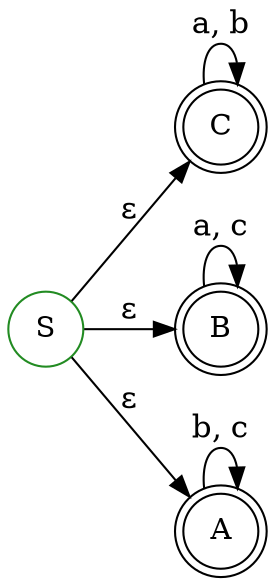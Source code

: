 digraph G {
    rankdir="LR";
    C [label="C", shape="doublecircle", color="black"];
    B [label="B", shape="doublecircle", color="black"];
    A [label="A", shape="doublecircle", color="black"];
    S [label="S", shape="circle", color="forestgreen"];
    S -> A [label="ε", fontsize=15];
    S -> B [label="ε", fontsize=15];
    S -> C [label="ε", fontsize=15];
    A -> A [label="b, c", fontsize=15];
    B -> B [label="a, c", fontsize=15];
    C -> C [label="a, b", fontsize=15];
}
